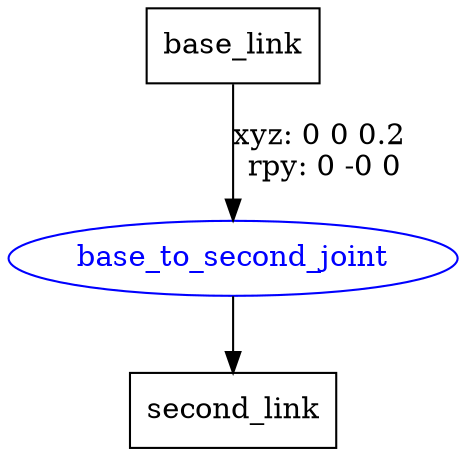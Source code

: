 digraph G {
node [shape=box];
"base_link" [label="base_link"];
"second_link" [label="second_link"];
node [shape=ellipse, color=blue, fontcolor=blue];
"base_link" -> "base_to_second_joint" [label="xyz: 0 0 0.2 \nrpy: 0 -0 0"]
"base_to_second_joint" -> "second_link"
}
